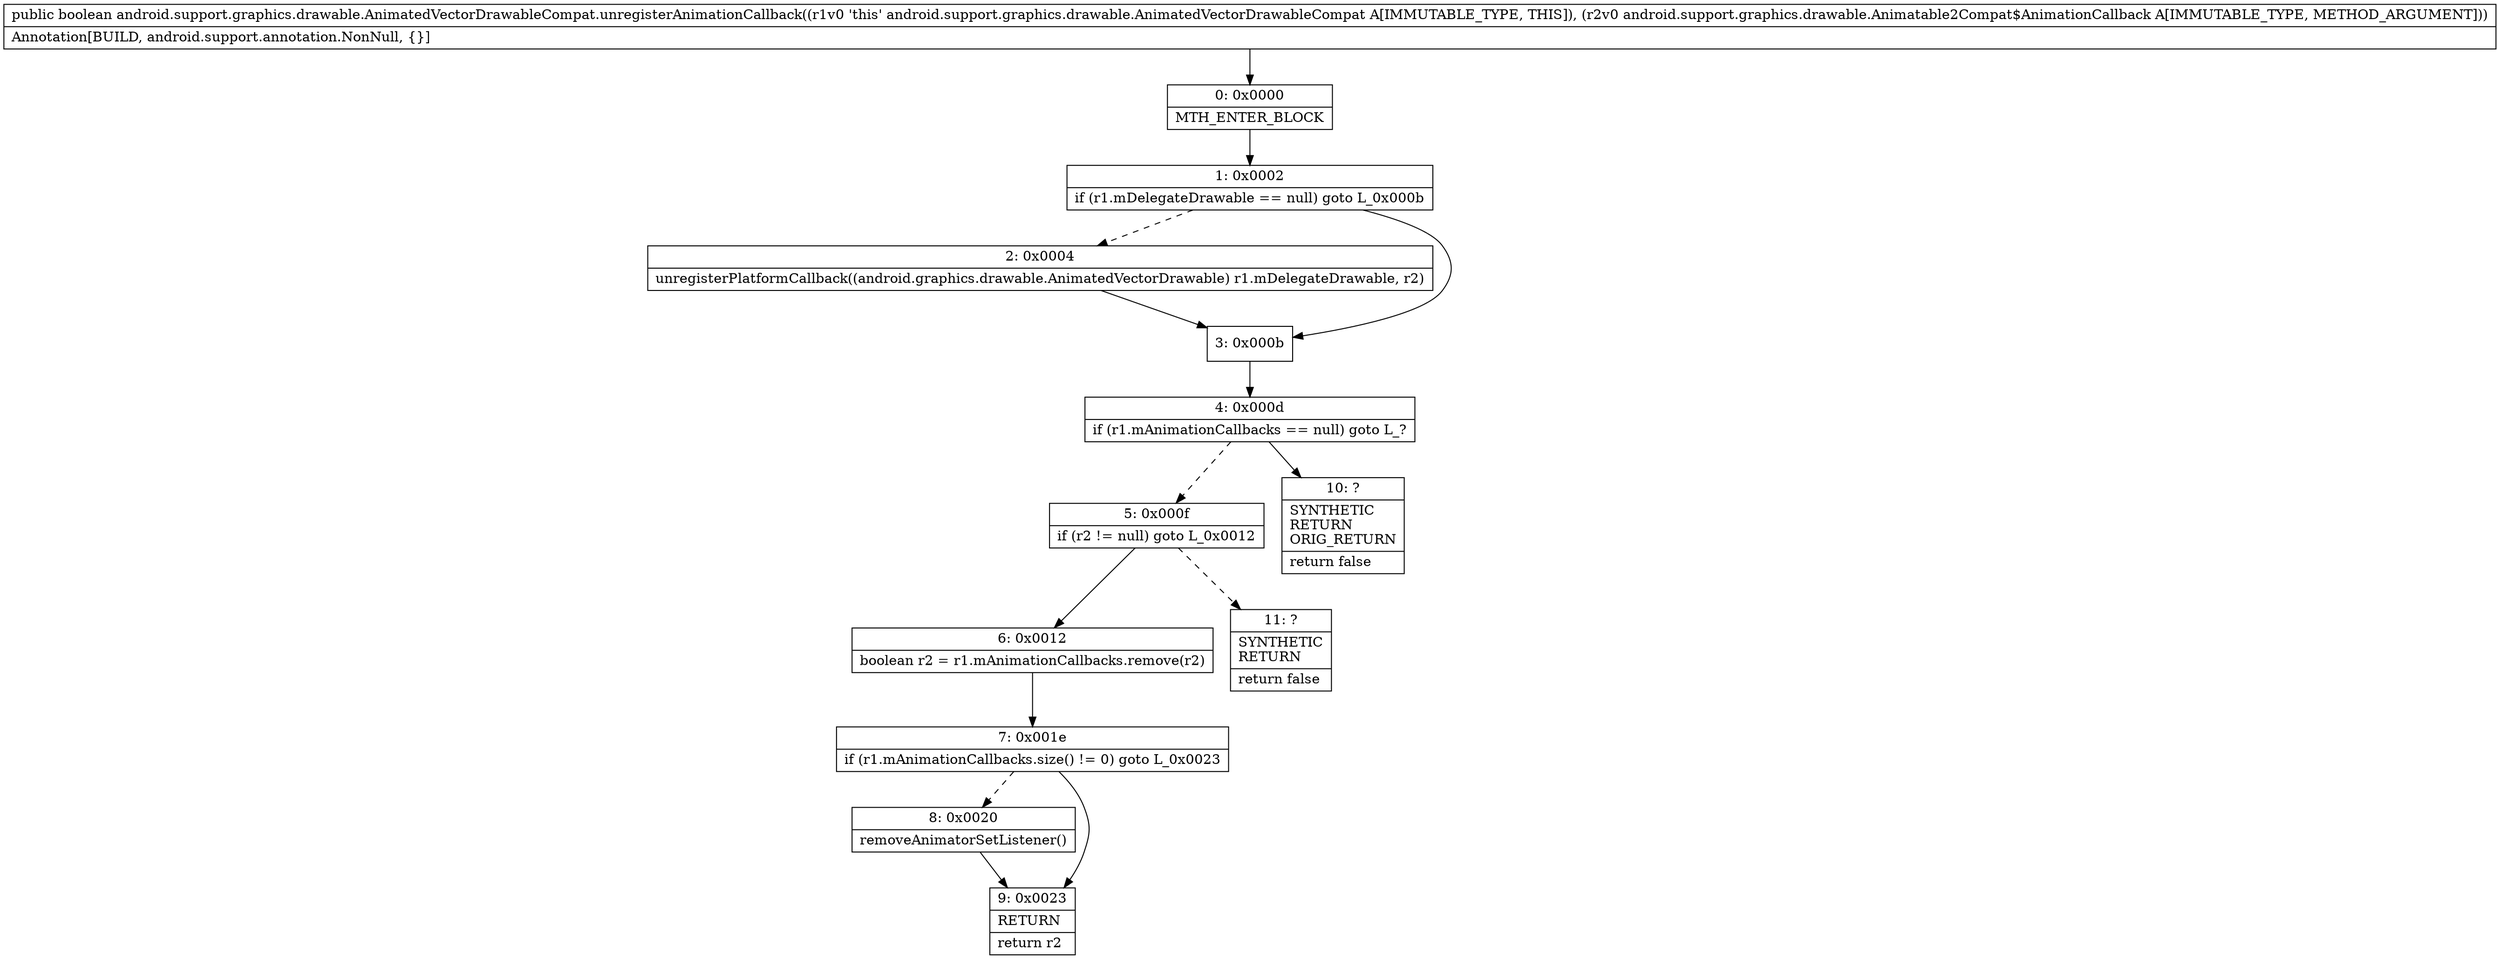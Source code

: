 digraph "CFG forandroid.support.graphics.drawable.AnimatedVectorDrawableCompat.unregisterAnimationCallback(Landroid\/support\/graphics\/drawable\/Animatable2Compat$AnimationCallback;)Z" {
Node_0 [shape=record,label="{0\:\ 0x0000|MTH_ENTER_BLOCK\l}"];
Node_1 [shape=record,label="{1\:\ 0x0002|if (r1.mDelegateDrawable == null) goto L_0x000b\l}"];
Node_2 [shape=record,label="{2\:\ 0x0004|unregisterPlatformCallback((android.graphics.drawable.AnimatedVectorDrawable) r1.mDelegateDrawable, r2)\l}"];
Node_3 [shape=record,label="{3\:\ 0x000b}"];
Node_4 [shape=record,label="{4\:\ 0x000d|if (r1.mAnimationCallbacks == null) goto L_?\l}"];
Node_5 [shape=record,label="{5\:\ 0x000f|if (r2 != null) goto L_0x0012\l}"];
Node_6 [shape=record,label="{6\:\ 0x0012|boolean r2 = r1.mAnimationCallbacks.remove(r2)\l}"];
Node_7 [shape=record,label="{7\:\ 0x001e|if (r1.mAnimationCallbacks.size() != 0) goto L_0x0023\l}"];
Node_8 [shape=record,label="{8\:\ 0x0020|removeAnimatorSetListener()\l}"];
Node_9 [shape=record,label="{9\:\ 0x0023|RETURN\l|return r2\l}"];
Node_10 [shape=record,label="{10\:\ ?|SYNTHETIC\lRETURN\lORIG_RETURN\l|return false\l}"];
Node_11 [shape=record,label="{11\:\ ?|SYNTHETIC\lRETURN\l|return false\l}"];
MethodNode[shape=record,label="{public boolean android.support.graphics.drawable.AnimatedVectorDrawableCompat.unregisterAnimationCallback((r1v0 'this' android.support.graphics.drawable.AnimatedVectorDrawableCompat A[IMMUTABLE_TYPE, THIS]), (r2v0 android.support.graphics.drawable.Animatable2Compat$AnimationCallback A[IMMUTABLE_TYPE, METHOD_ARGUMENT]))  | Annotation[BUILD, android.support.annotation.NonNull, \{\}]\l}"];
MethodNode -> Node_0;
Node_0 -> Node_1;
Node_1 -> Node_2[style=dashed];
Node_1 -> Node_3;
Node_2 -> Node_3;
Node_3 -> Node_4;
Node_4 -> Node_5[style=dashed];
Node_4 -> Node_10;
Node_5 -> Node_6;
Node_5 -> Node_11[style=dashed];
Node_6 -> Node_7;
Node_7 -> Node_8[style=dashed];
Node_7 -> Node_9;
Node_8 -> Node_9;
}

